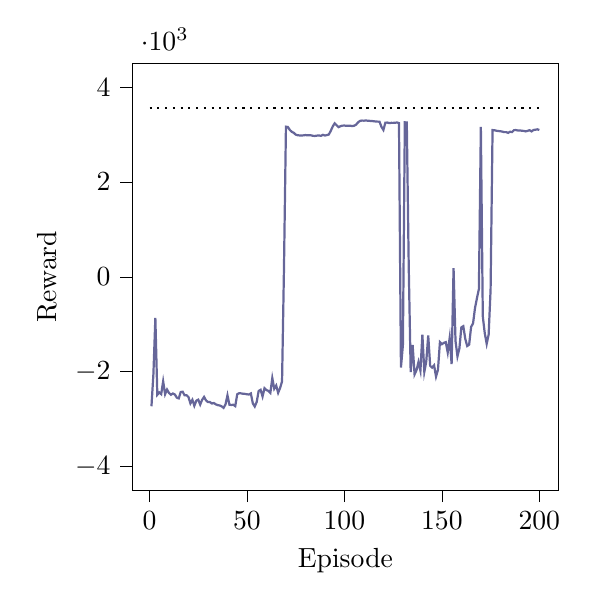 % This file was created by tikzplotlib v0.9.1.
\begin{tikzpicture}

\definecolor{color0}{rgb}{0.122,0.467,0.706}

\begin{axis}[
compat=newest,
tick align=outside,
tick pos=left,
x grid style={white!69.02!black},
xmin=-8.95, xmax=209.95,
xtick style={color=black},
y grid style={white!69.02!black},
ymin=-4500, ymax=4500,
ytick style={color=black},
scaled y ticks=true,
scaled y ticks=base 10:-3,
width=7cm,
height=7cm,
xlabel=Episode,
ylabel=Reward
]

%3601.342

\addplot[thick, black, dotted, domain=0:200] {3569.22};

\addplot [thick, blue!20!gray]
table {%
1 -2729.301
2 -2051.651
3 -866.116
4 -2487.319
5 -2437.27
6 -2473.389
7 -2203.673
8 -2475.302
9 -2377.935
10 -2449.289
11 -2486.338
12 -2460.286
13 -2480.28
14 -2548.008
15 -2563.816
16 -2430.119
17 -2422.415
18 -2497.748
19 -2497.049
20 -2536.721
21 -2669.504
22 -2593.989
23 -2719.252
24 -2612.719
25 -2590.907
26 -2694.22
27 -2593.475
28 -2532.372
29 -2607.064
30 -2641.757
31 -2641.36
32 -2671.777
33 -2661.596
34 -2688.839
35 -2705.818
36 -2712.541
37 -2731.953
38 -2763.355
39 -2688.565
40 -2498.486
41 -2696.534
42 -2702.625
43 -2697.174
44 -2726.797
45 -2477.017
46 -2452.975
47 -2457.833
48 -2465.459
49 -2468.78
50 -2476.904
51 -2481.056
52 -2459.125
53 -2669.017
54 -2734.441
55 -2637.54
56 -2407.617
57 -2382.326
58 -2523.027
59 -2349.334
60 -2387.509
61 -2405.803
62 -2447.344
63 -2135.14
64 -2359.474
65 -2291.231
66 -2446.513
67 -2344.211
68 -2205.631
69 208.547
70 3167.786
71 3161.433
72 3099.322
73 3059.68
74 3039.5
75 3001.035
76 2987.418
77 2983.426
78 2981.704
79 2985.497
80 2991.179
81 2986.801
82 2989.903
83 2984.664
84 2974.112
85 2973.488
86 2979.883
87 2982.056
88 2975.446
89 2995.918
90 2981.659
91 2991.121
92 3003.095
93 3080.679
94 3172.034
95 3239.518
96 3198.297
97 3158.867
98 3178.984
99 3190.39
100 3191.507
101 3187.763
102 3189.092
103 3188.134
104 3180.952
105 3188.982
106 3210.432
107 3259.387
108 3290.069
109 3296.817
110 3295.047
111 3298.261
112 3294.059
113 3290.677
114 3287.298
115 3284.017
116 3277.152
117 3274.984
118 3273.789
119 3165.231
120 3099.299
121 3251.171
122 3255.192
123 3243.603
124 3249.023
125 3248.656
126 3251.374
127 3256.409
128 3242.714
129 -1911.252
130 -1442.433
131 3260.235
132 3256.485
133 215.564
134 -2006.258
135 -1436.224
136 -2056.715
137 -1967.143
138 -1796.413
139 -1979.161
140 -1217.533
141 -2003.607
142 -1783.36
143 -1236.101
144 -1876.602
145 -1913.413
146 -1865.461
147 -2102.62
148 -1959.427
149 -1378.643
150 -1419.953
151 -1392.126
152 -1376.566
153 -1594.948
154 -1287.697
155 -1840.229
156 184.957
157 -1352.708
158 -1676.775
159 -1507.661
160 -1065.067
161 -1040.133
162 -1306.713
163 -1458.269
164 -1429.145
165 -1055.542
166 -980.824
167 -658.312
168 -447.842
169 -255.892
170 3164.662
171 -834.891
172 -1186.471
173 -1412.98
174 -1215.062
175 -268.909
176 3096.698
177 3093.31
178 3082.185
179 3076.132
180 3072.234
181 3064.171
182 3053.322
183 3053.72
184 3038.259
185 3061.27
186 3054.205
187 3095.342
188 3096.507
189 3087.842
190 3090.218
191 3082.958
192 3079.009
193 3068.943
194 3080.316
195 3093.604
196 3068.498
197 3098.441
198 3104.068
199 3111.915
200 3097.799
};
\end{axis}

\end{tikzpicture}
